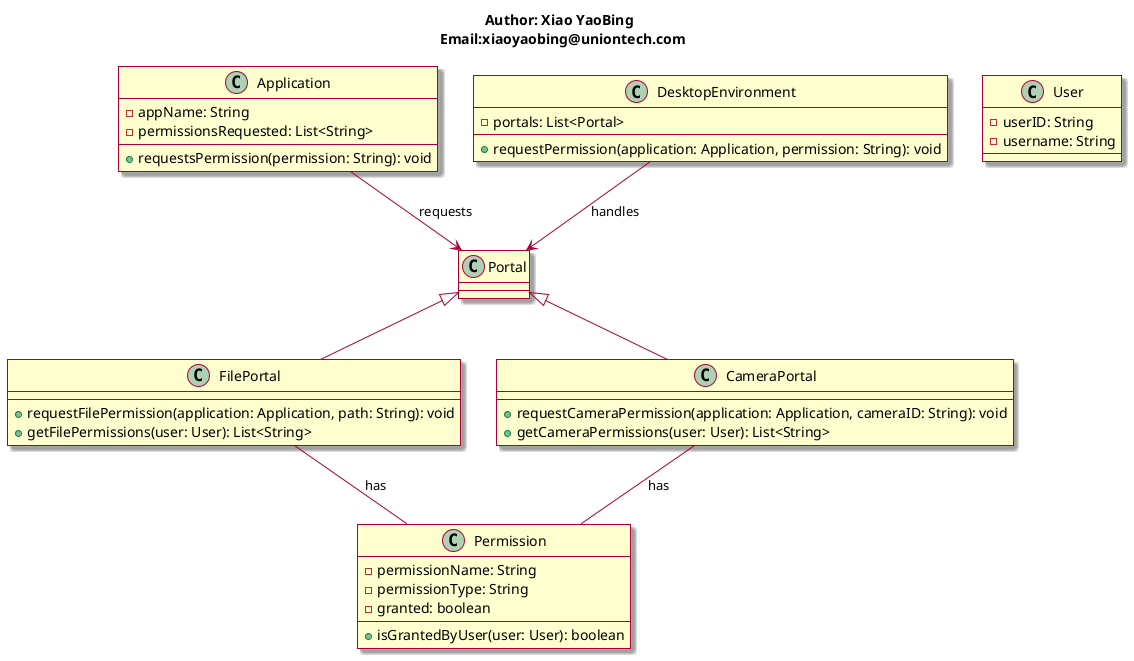 @startuml xdg_desktop_portal

skin rose
title "Author: Xiao YaoBing \n Email:xiaoyaobing@uniontech.com"

class Application {
  - appName: String
  - permissionsRequested: List<String>
  + requestsPermission(permission: String): void
}

class Portal {
}

class DesktopEnvironment {
  - portals: List<Portal>
  + requestPermission(application: Application, permission: String): void
}

class User {
  - userID: String
  - username: String
}

class FilePortal {
  + requestFilePermission(application: Application, path: String): void
  + getFilePermissions(user: User): List<String>
}

class CameraPortal {
  + requestCameraPermission(application: Application, cameraID: String): void
  + getCameraPermissions(user: User): List<String>
}

Application  -->  Portal : requests
DesktopEnvironment --> Portal : handles
Portal <|-- FilePortal
Portal <|-- CameraPortal

FilePortal  --  Permission : has
CameraPortal  --  Permission : has

class Permission {
  - permissionName: String
  - permissionType: String
  - granted: boolean
  + isGrantedByUser(user: User): boolean
}

@enduml

